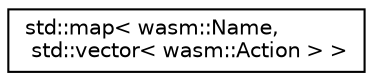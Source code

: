 digraph "Graphical Class Hierarchy"
{
  edge [fontname="Helvetica",fontsize="10",labelfontname="Helvetica",labelfontsize="10"];
  node [fontname="Helvetica",fontsize="10",shape=record];
  rankdir="LR";
  Node0 [label="std::map\< wasm::Name,\l std::vector\< wasm::Action \> \>",height=0.2,width=0.4,color="black", fillcolor="white", style="filled",URL="$classstd_1_1map.html"];
}
